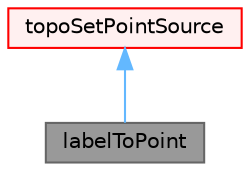 digraph "labelToPoint"
{
 // LATEX_PDF_SIZE
  bgcolor="transparent";
  edge [fontname=Helvetica,fontsize=10,labelfontname=Helvetica,labelfontsize=10];
  node [fontname=Helvetica,fontsize=10,shape=box,height=0.2,width=0.4];
  Node1 [id="Node000001",label="labelToPoint",height=0.2,width=0.4,color="gray40", fillcolor="grey60", style="filled", fontcolor="black",tooltip="A topoSetPointSource to select points based on explicitly given point labels."];
  Node2 -> Node1 [id="edge1_Node000001_Node000002",dir="back",color="steelblue1",style="solid",tooltip=" "];
  Node2 [id="Node000002",label="topoSetPointSource",height=0.2,width=0.4,color="red", fillcolor="#FFF0F0", style="filled",URL="$classFoam_1_1topoSetPointSource.html",tooltip="The topoSetPointSource is a intermediate class for handling topoSet sources for selecting points."];
}
